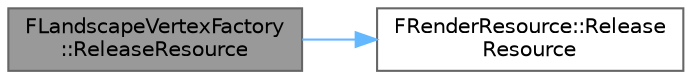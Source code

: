 digraph "FLandscapeVertexFactory::ReleaseResource"
{
 // INTERACTIVE_SVG=YES
 // LATEX_PDF_SIZE
  bgcolor="transparent";
  edge [fontname=Helvetica,fontsize=10,labelfontname=Helvetica,labelfontsize=10];
  node [fontname=Helvetica,fontsize=10,shape=box,height=0.2,width=0.4];
  rankdir="LR";
  Node1 [id="Node000001",label="FLandscapeVertexFactory\l::ReleaseResource",height=0.2,width=0.4,color="gray40", fillcolor="grey60", style="filled", fontcolor="black",tooltip="Prepares the resource for deletion."];
  Node1 -> Node2 [id="edge1_Node000001_Node000002",color="steelblue1",style="solid",tooltip=" "];
  Node2 [id="Node000002",label="FRenderResource::Release\lResource",height=0.2,width=0.4,color="grey40", fillcolor="white", style="filled",URL="$d8/ddf/classFRenderResource.html#af81800f5769decb3c853621279c41bfe",tooltip="Prepares the resource for deletion."];
}

